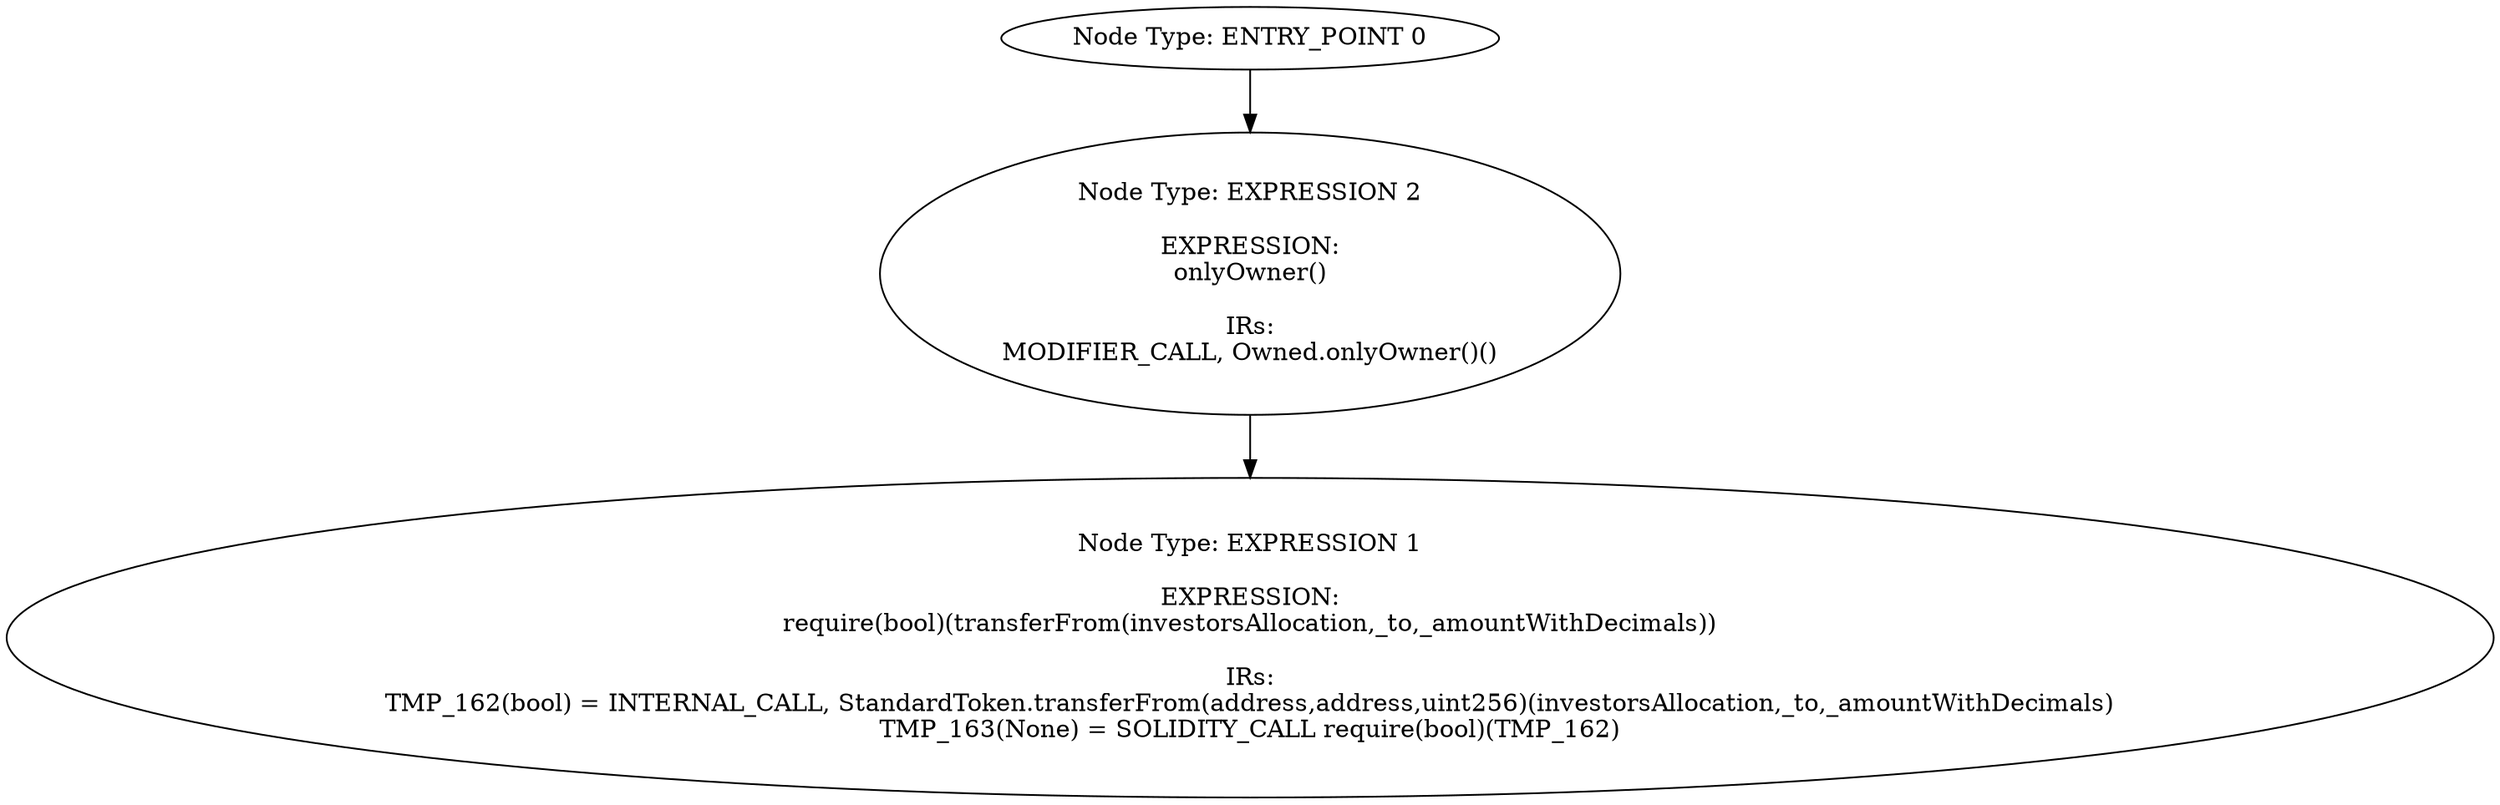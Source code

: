digraph{
0[label="Node Type: ENTRY_POINT 0
"];
0->2;
1[label="Node Type: EXPRESSION 1

EXPRESSION:
require(bool)(transferFrom(investorsAllocation,_to,_amountWithDecimals))

IRs:
TMP_162(bool) = INTERNAL_CALL, StandardToken.transferFrom(address,address,uint256)(investorsAllocation,_to,_amountWithDecimals)
TMP_163(None) = SOLIDITY_CALL require(bool)(TMP_162)"];
2[label="Node Type: EXPRESSION 2

EXPRESSION:
onlyOwner()

IRs:
MODIFIER_CALL, Owned.onlyOwner()()"];
2->1;
}
